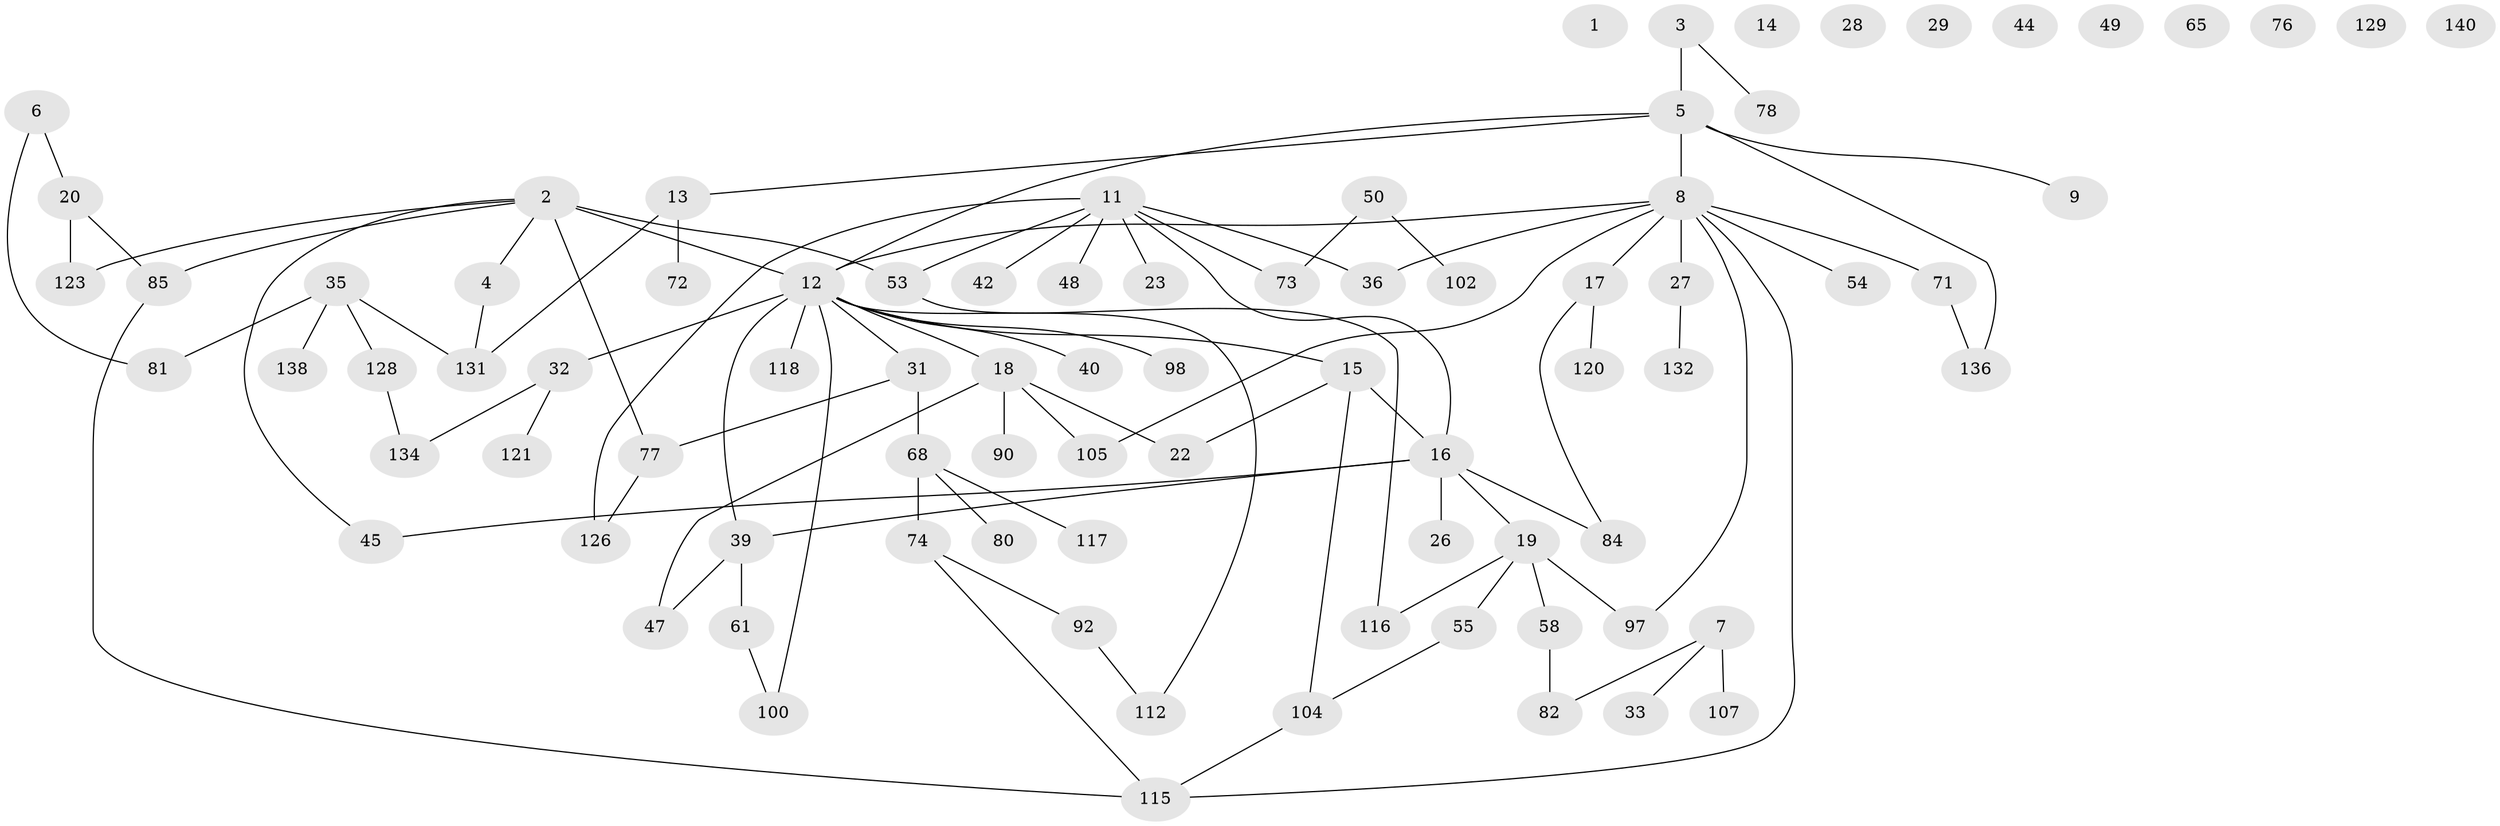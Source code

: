 // original degree distribution, {0: 0.05673758865248227, 3: 0.16312056737588654, 1: 0.2624113475177305, 4: 0.10638297872340426, 5: 0.06382978723404255, 2: 0.3262411347517731, 7: 0.0070921985815602835, 6: 0.014184397163120567}
// Generated by graph-tools (version 1.1) at 2025/16/03/04/25 18:16:26]
// undirected, 84 vertices, 97 edges
graph export_dot {
graph [start="1"]
  node [color=gray90,style=filled];
  1;
  2 [super="+60+63+108"];
  3 [super="+111"];
  4 [super="+41+83+113"];
  5 [super="+10+38+62+70"];
  6 [super="+139"];
  7 [super="+93"];
  8 [super="+30+103+114+125"];
  9;
  11 [super="+66+91"];
  12 [super="+21+51+52+87+89+101+130"];
  13 [super="+57+122+141"];
  14;
  15 [super="+110"];
  16 [super="+24+43+88+106+137"];
  17 [super="+64"];
  18 [super="+25+34"];
  19 [super="+96+99"];
  20 [super="+86+94"];
  22 [super="+59+95"];
  23;
  26;
  27 [super="+56"];
  28;
  29 [super="+69"];
  31 [super="+37"];
  32 [super="+79"];
  33 [super="+119"];
  35 [super="+46+67+109"];
  36;
  39 [super="+124+127"];
  40 [super="+133"];
  42;
  44 [super="+135"];
  45;
  47;
  48;
  49;
  50 [super="+75"];
  53;
  54;
  55;
  58;
  61;
  65;
  68;
  71;
  72;
  73;
  74;
  76;
  77;
  78;
  80;
  81;
  82;
  84;
  85;
  90;
  92;
  97;
  98;
  100;
  102;
  104;
  105;
  107;
  112;
  115;
  116;
  117;
  118;
  120;
  121;
  123;
  126;
  128;
  129;
  131;
  132;
  134;
  136;
  138;
  140;
  2 -- 77;
  2 -- 53 [weight=2];
  2 -- 123;
  2 -- 85;
  2 -- 45;
  2 -- 4;
  2 -- 12;
  3 -- 78;
  3 -- 5 [weight=2];
  4 -- 131;
  5 -- 13;
  5 -- 8 [weight=2];
  5 -- 9;
  5 -- 136;
  5 -- 12;
  6 -- 81;
  6 -- 20;
  7 -- 82;
  7 -- 107;
  7 -- 33;
  8 -- 97;
  8 -- 115;
  8 -- 105;
  8 -- 17;
  8 -- 27;
  8 -- 54;
  8 -- 36;
  8 -- 71;
  8 -- 12;
  11 -- 48;
  11 -- 53;
  11 -- 23;
  11 -- 42;
  11 -- 36;
  11 -- 73;
  11 -- 126;
  11 -- 16;
  12 -- 100;
  12 -- 31;
  12 -- 18 [weight=2];
  12 -- 15;
  12 -- 112;
  12 -- 40;
  12 -- 118;
  12 -- 32;
  12 -- 98;
  12 -- 39 [weight=2];
  13 -- 72;
  13 -- 131;
  15 -- 104;
  15 -- 16 [weight=2];
  15 -- 22;
  16 -- 26;
  16 -- 45;
  16 -- 84;
  16 -- 19;
  16 -- 39;
  17 -- 120;
  17 -- 84;
  18 -- 22;
  18 -- 105;
  18 -- 90;
  18 -- 47;
  19 -- 97;
  19 -- 116;
  19 -- 55;
  19 -- 58;
  20 -- 123;
  20 -- 85;
  27 -- 132;
  31 -- 68;
  31 -- 77;
  32 -- 134;
  32 -- 121;
  35 -- 128;
  35 -- 81;
  35 -- 131;
  35 -- 138;
  39 -- 61;
  39 -- 47;
  50 -- 102;
  50 -- 73;
  53 -- 116;
  55 -- 104;
  58 -- 82;
  61 -- 100;
  68 -- 74;
  68 -- 80;
  68 -- 117;
  71 -- 136;
  74 -- 92;
  74 -- 115;
  77 -- 126;
  85 -- 115;
  92 -- 112;
  104 -- 115;
  128 -- 134;
}
